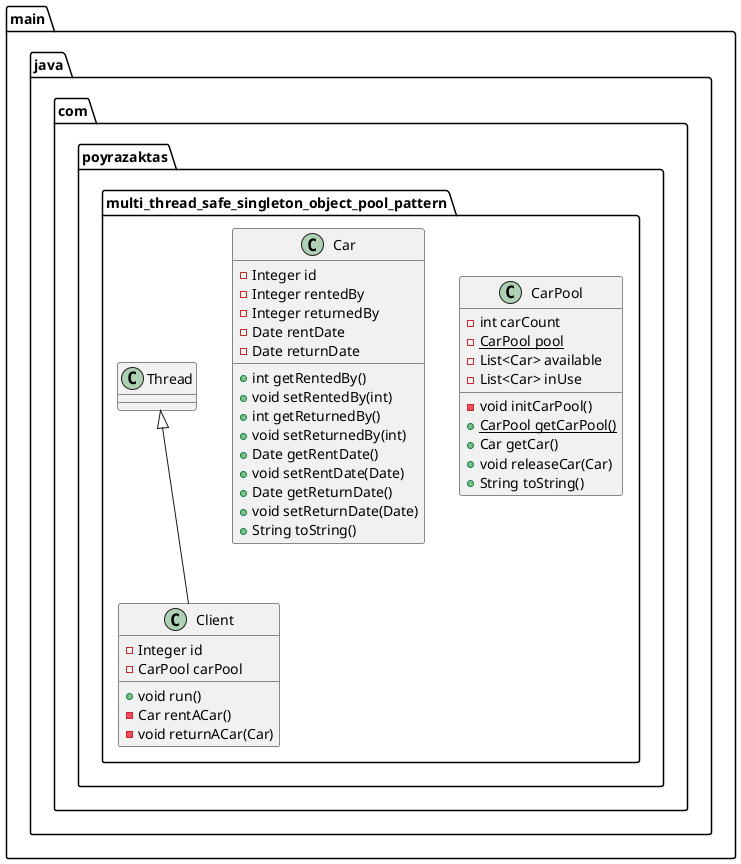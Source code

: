 @startuml
class main.java.com.poyrazaktas.multi_thread_safe_singleton_object_pool_pattern.Client {
- Integer id
- CarPool carPool
+ void run()
- Car rentACar()
- void returnACar(Car)
}
class main.java.com.poyrazaktas.multi_thread_safe_singleton_object_pool_pattern.CarPool {
- int carCount
- {static} CarPool pool
- List<Car> available
- List<Car> inUse
- void initCarPool()
+ {static} CarPool getCarPool()
+ Car getCar()
+ void releaseCar(Car)
+ String toString()
}
class main.java.com.poyrazaktas.multi_thread_safe_singleton_object_pool_pattern.Car {
- Integer id
- Integer rentedBy
- Integer returnedBy
- Date rentDate
- Date returnDate
+ int getRentedBy()
+ void setRentedBy(int)
+ int getReturnedBy()
+ void setReturnedBy(int)
+ Date getRentDate()
+ void setRentDate(Date)
+ Date getReturnDate()
+ void setReturnDate(Date)
+ String toString()
}


main.java.com.poyrazaktas.multi_thread_safe_singleton_object_pool_pattern.Thread <|-- main.java.com.poyrazaktas.multi_thread_safe_singleton_object_pool_pattern.Client
@enduml